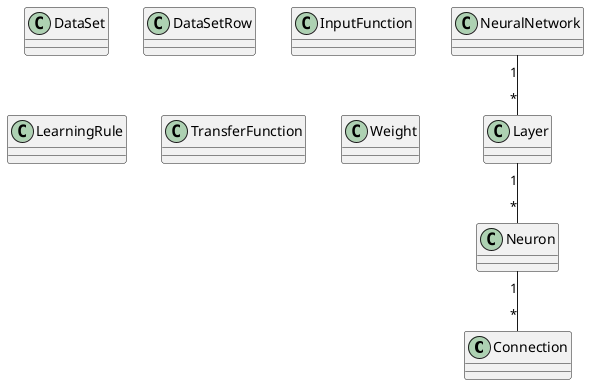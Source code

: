 @startuml

class Connection
class DataSet
class DataSetRow
class InputFunction
class Layer
class LearningRule
class NeuralNetwork
class Neuron
class TransferFunction
class Weight

Neuron "1" -- "*" Connection
Layer "1" -- "*" Neuron
NeuralNetwork "1" -- "*" Layer

@enduml
